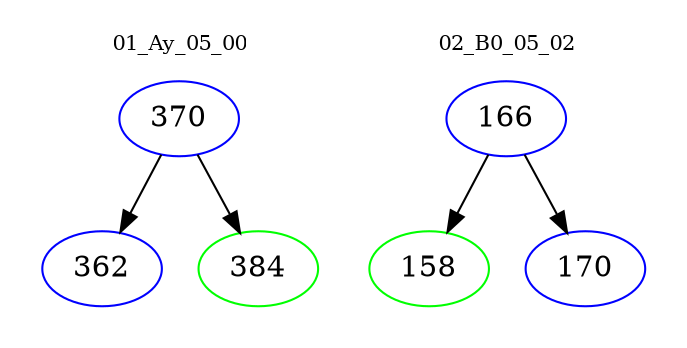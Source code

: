 digraph{
subgraph cluster_0 {
color = white
label = "01_Ay_05_00";
fontsize=10;
T0_370 [label="370", color="blue"]
T0_370 -> T0_362 [color="black"]
T0_362 [label="362", color="blue"]
T0_370 -> T0_384 [color="black"]
T0_384 [label="384", color="green"]
}
subgraph cluster_1 {
color = white
label = "02_B0_05_02";
fontsize=10;
T1_166 [label="166", color="blue"]
T1_166 -> T1_158 [color="black"]
T1_158 [label="158", color="green"]
T1_166 -> T1_170 [color="black"]
T1_170 [label="170", color="blue"]
}
}
